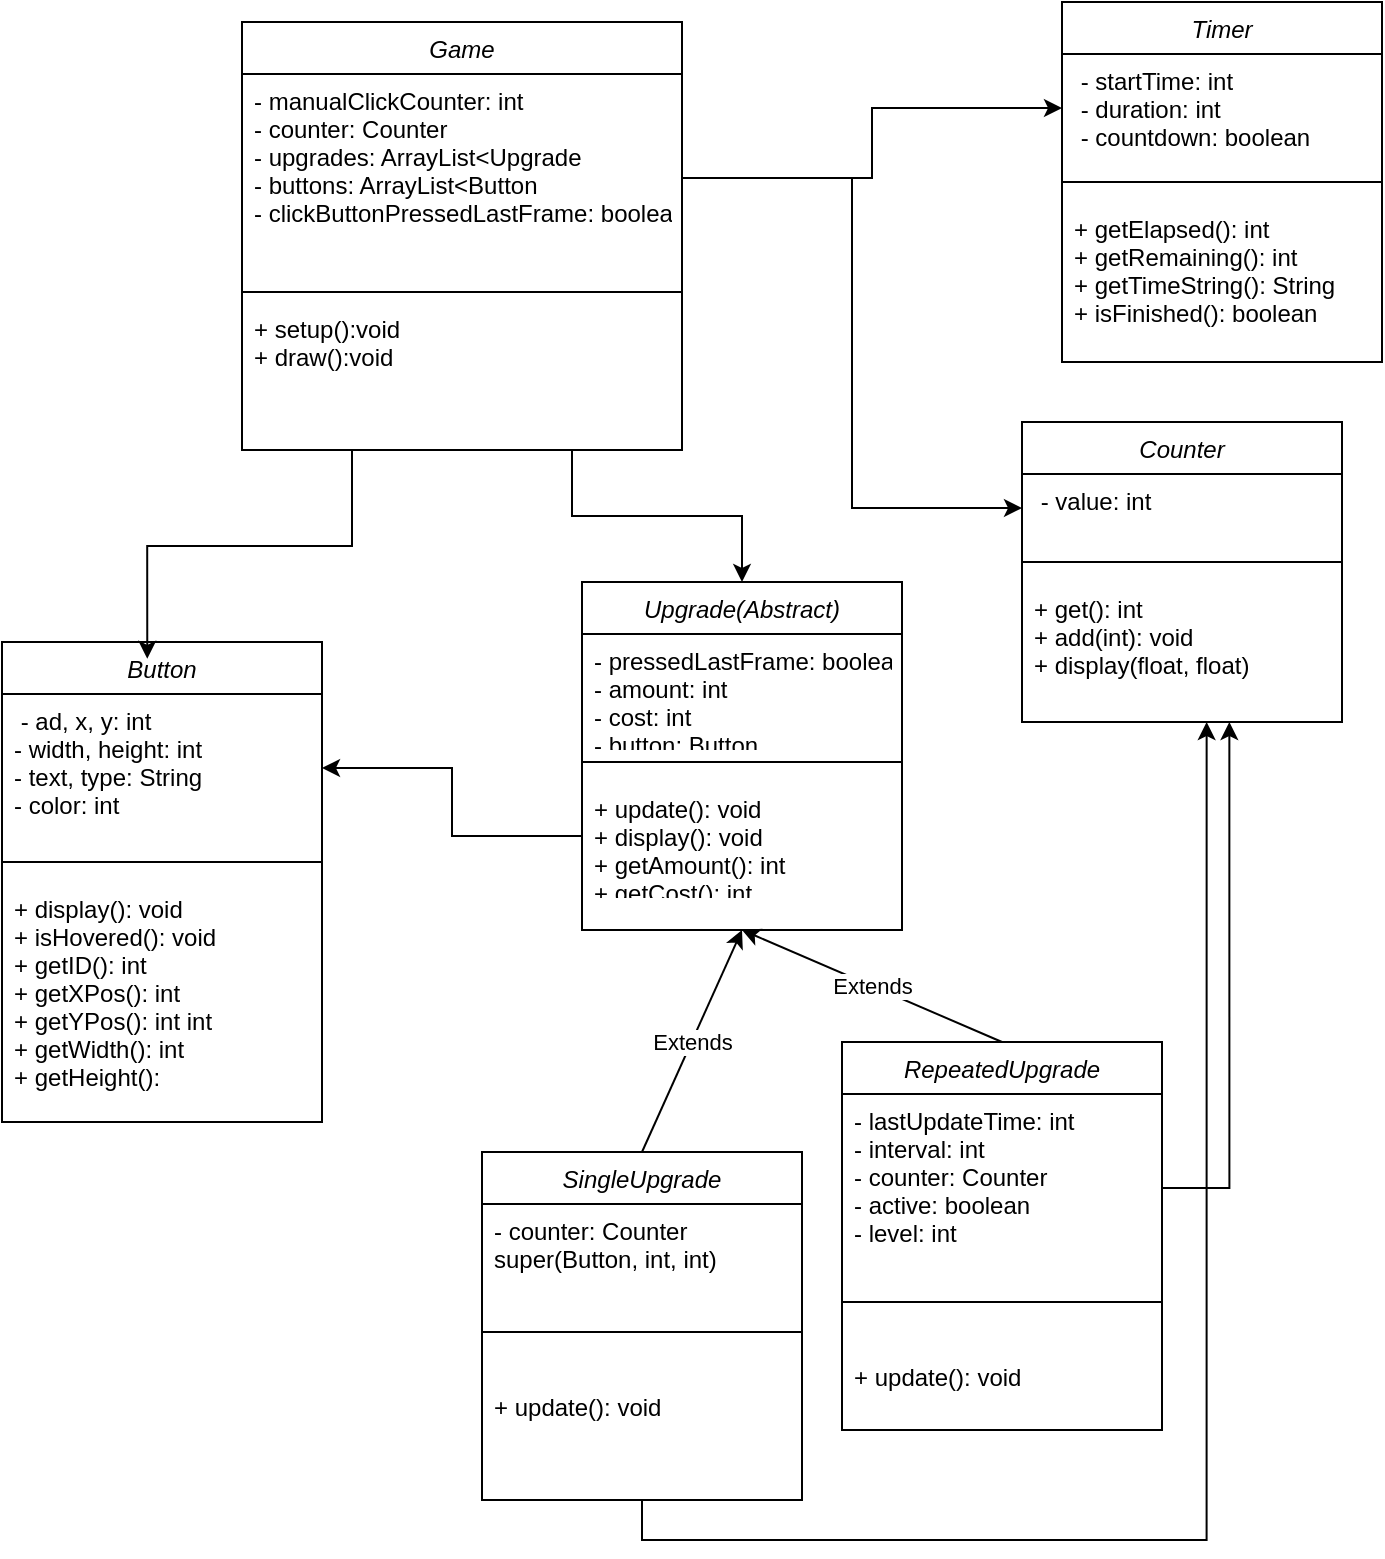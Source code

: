 <mxfile version="27.0.8">
  <diagram id="C5RBs43oDa-KdzZeNtuy" name="Page-1">
    <mxGraphModel dx="925" dy="651" grid="1" gridSize="10" guides="1" tooltips="1" connect="1" arrows="1" fold="1" page="1" pageScale="1" pageWidth="827" pageHeight="1169" math="0" shadow="0">
      <root>
        <mxCell id="WIyWlLk6GJQsqaUBKTNV-0" />
        <mxCell id="WIyWlLk6GJQsqaUBKTNV-1" parent="WIyWlLk6GJQsqaUBKTNV-0" />
        <mxCell id="1ojvOnOQwQCoce_6Dx5a-27" style="edgeStyle=orthogonalEdgeStyle;rounded=0;orthogonalLoop=1;jettySize=auto;html=1;exitX=0.75;exitY=1;exitDx=0;exitDy=0;entryX=0.5;entryY=0;entryDx=0;entryDy=0;" parent="WIyWlLk6GJQsqaUBKTNV-1" source="zkfFHV4jXpPFQw0GAbJ--0" target="1ojvOnOQwQCoce_6Dx5a-17" edge="1">
          <mxGeometry relative="1" as="geometry" />
        </mxCell>
        <mxCell id="zkfFHV4jXpPFQw0GAbJ--0" value="Game" style="swimlane;fontStyle=2;align=center;verticalAlign=top;childLayout=stackLayout;horizontal=1;startSize=26;horizontalStack=0;resizeParent=1;resizeLast=0;collapsible=1;marginBottom=0;rounded=0;shadow=0;strokeWidth=1;" parent="WIyWlLk6GJQsqaUBKTNV-1" vertex="1">
          <mxGeometry x="160" y="20" width="220" height="214" as="geometry">
            <mxRectangle x="230" y="140" width="160" height="26" as="alternateBounds" />
          </mxGeometry>
        </mxCell>
        <mxCell id="zkfFHV4jXpPFQw0GAbJ--1" value="- manualClickCounter: int&#xa;- counter: Counter&#xa;- upgrades: ArrayList&lt;Upgrade&#xa;- buttons: ArrayList&lt;Button&#xa;- clickButtonPressedLastFrame: boolean" style="text;align=left;verticalAlign=top;spacingLeft=4;spacingRight=4;overflow=hidden;rotatable=0;points=[[0,0.5],[1,0.5]];portConstraint=eastwest;" parent="zkfFHV4jXpPFQw0GAbJ--0" vertex="1">
          <mxGeometry y="26" width="220" height="104" as="geometry" />
        </mxCell>
        <mxCell id="zkfFHV4jXpPFQw0GAbJ--4" value="" style="line;html=1;strokeWidth=1;align=left;verticalAlign=middle;spacingTop=-1;spacingLeft=3;spacingRight=3;rotatable=0;labelPosition=right;points=[];portConstraint=eastwest;" parent="zkfFHV4jXpPFQw0GAbJ--0" vertex="1">
          <mxGeometry y="130" width="220" height="10" as="geometry" />
        </mxCell>
        <mxCell id="1ojvOnOQwQCoce_6Dx5a-0" value="+ setup():void&#xa;+ draw():void" style="text;align=left;verticalAlign=top;spacingLeft=4;spacingRight=4;overflow=hidden;rotatable=0;points=[[0,0.5],[1,0.5]];portConstraint=eastwest;" parent="zkfFHV4jXpPFQw0GAbJ--0" vertex="1">
          <mxGeometry y="140" width="220" height="74" as="geometry" />
        </mxCell>
        <mxCell id="1ojvOnOQwQCoce_6Dx5a-1" value="Counter" style="swimlane;fontStyle=2;align=center;verticalAlign=top;childLayout=stackLayout;horizontal=1;startSize=26;horizontalStack=0;resizeParent=1;resizeLast=0;collapsible=1;marginBottom=0;rounded=0;shadow=0;strokeWidth=1;" parent="WIyWlLk6GJQsqaUBKTNV-1" vertex="1">
          <mxGeometry x="550" y="220" width="160" height="150" as="geometry">
            <mxRectangle x="230" y="140" width="160" height="26" as="alternateBounds" />
          </mxGeometry>
        </mxCell>
        <mxCell id="1ojvOnOQwQCoce_6Dx5a-2" value=" - value: int" style="text;align=left;verticalAlign=top;spacingLeft=4;spacingRight=4;overflow=hidden;rotatable=0;points=[[0,0.5],[1,0.5]];portConstraint=eastwest;" parent="1ojvOnOQwQCoce_6Dx5a-1" vertex="1">
          <mxGeometry y="26" width="160" height="34" as="geometry" />
        </mxCell>
        <mxCell id="1ojvOnOQwQCoce_6Dx5a-3" value="" style="line;html=1;strokeWidth=1;align=left;verticalAlign=middle;spacingTop=-1;spacingLeft=3;spacingRight=3;rotatable=0;labelPosition=right;points=[];portConstraint=eastwest;" parent="1ojvOnOQwQCoce_6Dx5a-1" vertex="1">
          <mxGeometry y="60" width="160" height="20" as="geometry" />
        </mxCell>
        <mxCell id="1ojvOnOQwQCoce_6Dx5a-4" value="+ get(): int&#xa;+ add(int): void&#xa;+ display(float, float)" style="text;align=left;verticalAlign=top;spacingLeft=4;spacingRight=4;overflow=hidden;rotatable=0;points=[[0,0.5],[1,0.5]];portConstraint=eastwest;" parent="1ojvOnOQwQCoce_6Dx5a-1" vertex="1">
          <mxGeometry y="80" width="160" height="70" as="geometry" />
        </mxCell>
        <mxCell id="1ojvOnOQwQCoce_6Dx5a-13" value="Button&#xa;" style="swimlane;fontStyle=2;align=center;verticalAlign=top;childLayout=stackLayout;horizontal=1;startSize=26;horizontalStack=0;resizeParent=1;resizeLast=0;collapsible=1;marginBottom=0;rounded=0;shadow=0;strokeWidth=1;" parent="WIyWlLk6GJQsqaUBKTNV-1" vertex="1">
          <mxGeometry x="40" y="330" width="160" height="240" as="geometry">
            <mxRectangle x="230" y="140" width="160" height="26" as="alternateBounds" />
          </mxGeometry>
        </mxCell>
        <mxCell id="1ojvOnOQwQCoce_6Dx5a-14" value=" - ad, x, y: int&#xa;- width, height: int&#xa;- text, type: String&#xa;- color: int" style="text;align=left;verticalAlign=top;spacingLeft=4;spacingRight=4;overflow=hidden;rotatable=0;points=[[0,0.5],[1,0.5]];portConstraint=eastwest;" parent="1ojvOnOQwQCoce_6Dx5a-13" vertex="1">
          <mxGeometry y="26" width="160" height="74" as="geometry" />
        </mxCell>
        <mxCell id="1ojvOnOQwQCoce_6Dx5a-15" value="" style="line;html=1;strokeWidth=1;align=left;verticalAlign=middle;spacingTop=-1;spacingLeft=3;spacingRight=3;rotatable=0;labelPosition=right;points=[];portConstraint=eastwest;" parent="1ojvOnOQwQCoce_6Dx5a-13" vertex="1">
          <mxGeometry y="100" width="160" height="20" as="geometry" />
        </mxCell>
        <mxCell id="1ojvOnOQwQCoce_6Dx5a-16" value="+ display(): void&#xa;+ isHovered(): void&#xa;+ getID(): int&#xa;+ getXPos(): int&#xa;+ getYPos(): int int&#xa;+ getWidth(): int&#xa;+ getHeight():" style="text;align=left;verticalAlign=top;spacingLeft=4;spacingRight=4;overflow=hidden;rotatable=0;points=[[0,0.5],[1,0.5]];portConstraint=eastwest;" parent="1ojvOnOQwQCoce_6Dx5a-13" vertex="1">
          <mxGeometry y="120" width="160" height="120" as="geometry" />
        </mxCell>
        <mxCell id="1ojvOnOQwQCoce_6Dx5a-17" value="Upgrade(Abstract)" style="swimlane;fontStyle=2;align=center;verticalAlign=top;childLayout=stackLayout;horizontal=1;startSize=26;horizontalStack=0;resizeParent=1;resizeLast=0;collapsible=1;marginBottom=0;rounded=0;shadow=0;strokeWidth=1;" parent="WIyWlLk6GJQsqaUBKTNV-1" vertex="1">
          <mxGeometry x="330" y="300" width="160" height="174" as="geometry">
            <mxRectangle x="230" y="140" width="160" height="26" as="alternateBounds" />
          </mxGeometry>
        </mxCell>
        <mxCell id="1ojvOnOQwQCoce_6Dx5a-18" value="- pressedLastFrame: boolean&#xa;- amount: int&#xa;- cost: int&#xa;- button: Button" style="text;align=left;verticalAlign=top;spacingLeft=4;spacingRight=4;overflow=hidden;rotatable=0;points=[[0,0.5],[1,0.5]];portConstraint=eastwest;" parent="1ojvOnOQwQCoce_6Dx5a-17" vertex="1">
          <mxGeometry y="26" width="160" height="54" as="geometry" />
        </mxCell>
        <mxCell id="1ojvOnOQwQCoce_6Dx5a-19" value="" style="line;html=1;strokeWidth=1;align=left;verticalAlign=middle;spacingTop=-1;spacingLeft=3;spacingRight=3;rotatable=0;labelPosition=right;points=[];portConstraint=eastwest;" parent="1ojvOnOQwQCoce_6Dx5a-17" vertex="1">
          <mxGeometry y="80" width="160" height="20" as="geometry" />
        </mxCell>
        <mxCell id="1ojvOnOQwQCoce_6Dx5a-20" value="+ update(): void&#xa;+ display(): void&#xa;+ getAmount(): int&#xa;+ getCost(): int&#xa;" style="text;align=left;verticalAlign=top;spacingLeft=4;spacingRight=4;overflow=hidden;rotatable=0;points=[[0,0.5],[1,0.5]];portConstraint=eastwest;" parent="1ojvOnOQwQCoce_6Dx5a-17" vertex="1">
          <mxGeometry y="100" width="160" height="54" as="geometry" />
        </mxCell>
        <mxCell id="1ojvOnOQwQCoce_6Dx5a-26" style="edgeStyle=orthogonalEdgeStyle;rounded=0;orthogonalLoop=1;jettySize=auto;html=1;exitX=0.25;exitY=1;exitDx=0;exitDy=0;entryX=0.454;entryY=0.035;entryDx=0;entryDy=0;entryPerimeter=0;" parent="WIyWlLk6GJQsqaUBKTNV-1" source="zkfFHV4jXpPFQw0GAbJ--0" target="1ojvOnOQwQCoce_6Dx5a-13" edge="1">
          <mxGeometry relative="1" as="geometry" />
        </mxCell>
        <mxCell id="1ojvOnOQwQCoce_6Dx5a-28" style="edgeStyle=orthogonalEdgeStyle;rounded=0;orthogonalLoop=1;jettySize=auto;html=1;exitX=0;exitY=0.5;exitDx=0;exitDy=0;entryX=1;entryY=0.5;entryDx=0;entryDy=0;" parent="WIyWlLk6GJQsqaUBKTNV-1" source="1ojvOnOQwQCoce_6Dx5a-20" target="1ojvOnOQwQCoce_6Dx5a-14" edge="1">
          <mxGeometry relative="1" as="geometry" />
        </mxCell>
        <mxCell id="1ojvOnOQwQCoce_6Dx5a-30" style="edgeStyle=orthogonalEdgeStyle;rounded=0;orthogonalLoop=1;jettySize=auto;html=1;exitX=1;exitY=0.5;exitDx=0;exitDy=0;entryX=0;entryY=0.5;entryDx=0;entryDy=0;" parent="WIyWlLk6GJQsqaUBKTNV-1" source="zkfFHV4jXpPFQw0GAbJ--1" target="1ojvOnOQwQCoce_6Dx5a-2" edge="1">
          <mxGeometry relative="1" as="geometry" />
        </mxCell>
        <mxCell id="kQ0LkzOJzAPwvQn9bg6I-0" value="SingleUpgrade" style="swimlane;fontStyle=2;align=center;verticalAlign=top;childLayout=stackLayout;horizontal=1;startSize=26;horizontalStack=0;resizeParent=1;resizeLast=0;collapsible=1;marginBottom=0;rounded=0;shadow=0;strokeWidth=1;" parent="WIyWlLk6GJQsqaUBKTNV-1" vertex="1">
          <mxGeometry x="280" y="585" width="160" height="174" as="geometry">
            <mxRectangle x="230" y="140" width="160" height="26" as="alternateBounds" />
          </mxGeometry>
        </mxCell>
        <mxCell id="kQ0LkzOJzAPwvQn9bg6I-1" value="- counter: Counter&#xa;super(Button, int, int)" style="text;align=left;verticalAlign=top;spacingLeft=4;spacingRight=4;overflow=hidden;rotatable=0;points=[[0,0.5],[1,0.5]];portConstraint=eastwest;" parent="kQ0LkzOJzAPwvQn9bg6I-0" vertex="1">
          <mxGeometry y="26" width="160" height="54" as="geometry" />
        </mxCell>
        <mxCell id="kQ0LkzOJzAPwvQn9bg6I-2" value="" style="line;html=1;strokeWidth=1;align=left;verticalAlign=middle;spacingTop=-1;spacingLeft=3;spacingRight=3;rotatable=0;labelPosition=right;points=[];portConstraint=eastwest;" parent="kQ0LkzOJzAPwvQn9bg6I-0" vertex="1">
          <mxGeometry y="80" width="160" height="20" as="geometry" />
        </mxCell>
        <mxCell id="kQ0LkzOJzAPwvQn9bg6I-3" value="&#xa;+ update(): void&#xa;" style="text;align=left;verticalAlign=top;spacingLeft=4;spacingRight=4;overflow=hidden;rotatable=0;points=[[0,0.5],[1,0.5]];portConstraint=eastwest;" parent="kQ0LkzOJzAPwvQn9bg6I-0" vertex="1">
          <mxGeometry y="100" width="160" height="54" as="geometry" />
        </mxCell>
        <mxCell id="kQ0LkzOJzAPwvQn9bg6I-4" value="RepeatedUpgrade" style="swimlane;fontStyle=2;align=center;verticalAlign=top;childLayout=stackLayout;horizontal=1;startSize=26;horizontalStack=0;resizeParent=1;resizeLast=0;collapsible=1;marginBottom=0;rounded=0;shadow=0;strokeWidth=1;" parent="WIyWlLk6GJQsqaUBKTNV-1" vertex="1">
          <mxGeometry x="460" y="530" width="160" height="194" as="geometry">
            <mxRectangle x="230" y="140" width="160" height="26" as="alternateBounds" />
          </mxGeometry>
        </mxCell>
        <mxCell id="kQ0LkzOJzAPwvQn9bg6I-5" value="- lastUpdateTime: int&#xa;- interval: int&#xa;- counter: Counter&#xa;- active: boolean&#xa;- level: int&#xa;&#xa;&#xa;" style="text;align=left;verticalAlign=top;spacingLeft=4;spacingRight=4;overflow=hidden;rotatable=0;points=[[0,0.5],[1,0.5]];portConstraint=eastwest;" parent="kQ0LkzOJzAPwvQn9bg6I-4" vertex="1">
          <mxGeometry y="26" width="160" height="94" as="geometry" />
        </mxCell>
        <mxCell id="kQ0LkzOJzAPwvQn9bg6I-6" value="" style="line;html=1;strokeWidth=1;align=left;verticalAlign=middle;spacingTop=-1;spacingLeft=3;spacingRight=3;rotatable=0;labelPosition=right;points=[];portConstraint=eastwest;" parent="kQ0LkzOJzAPwvQn9bg6I-4" vertex="1">
          <mxGeometry y="120" width="160" height="20" as="geometry" />
        </mxCell>
        <mxCell id="kQ0LkzOJzAPwvQn9bg6I-7" value="&#xa;+ update(): void" style="text;align=left;verticalAlign=top;spacingLeft=4;spacingRight=4;overflow=hidden;rotatable=0;points=[[0,0.5],[1,0.5]];portConstraint=eastwest;" parent="kQ0LkzOJzAPwvQn9bg6I-4" vertex="1">
          <mxGeometry y="140" width="160" height="54" as="geometry" />
        </mxCell>
        <mxCell id="kQ0LkzOJzAPwvQn9bg6I-24" value="" style="endArrow=classic;html=1;rounded=0;exitX=0.5;exitY=0;exitDx=0;exitDy=0;entryX=0.5;entryY=1;entryDx=0;entryDy=0;" parent="WIyWlLk6GJQsqaUBKTNV-1" source="kQ0LkzOJzAPwvQn9bg6I-0" target="1ojvOnOQwQCoce_6Dx5a-17" edge="1">
          <mxGeometry relative="1" as="geometry">
            <mxPoint x="420" y="400" as="sourcePoint" />
            <mxPoint x="520" y="400" as="targetPoint" />
          </mxGeometry>
        </mxCell>
        <mxCell id="kQ0LkzOJzAPwvQn9bg6I-25" value="Extends" style="edgeLabel;resizable=0;html=1;;align=center;verticalAlign=middle;" parent="kQ0LkzOJzAPwvQn9bg6I-24" connectable="0" vertex="1">
          <mxGeometry relative="1" as="geometry" />
        </mxCell>
        <mxCell id="kQ0LkzOJzAPwvQn9bg6I-27" value="" style="endArrow=classic;html=1;rounded=0;exitX=0.5;exitY=0;exitDx=0;exitDy=0;entryX=0.5;entryY=1;entryDx=0;entryDy=0;" parent="WIyWlLk6GJQsqaUBKTNV-1" source="kQ0LkzOJzAPwvQn9bg6I-4" target="1ojvOnOQwQCoce_6Dx5a-17" edge="1">
          <mxGeometry relative="1" as="geometry">
            <mxPoint x="420" y="400" as="sourcePoint" />
            <mxPoint x="520" y="400" as="targetPoint" />
          </mxGeometry>
        </mxCell>
        <mxCell id="kQ0LkzOJzAPwvQn9bg6I-28" value="Extends" style="edgeLabel;resizable=0;html=1;;align=center;verticalAlign=middle;" parent="kQ0LkzOJzAPwvQn9bg6I-27" connectable="0" vertex="1">
          <mxGeometry relative="1" as="geometry" />
        </mxCell>
        <mxCell id="kQ0LkzOJzAPwvQn9bg6I-29" style="edgeStyle=orthogonalEdgeStyle;rounded=0;orthogonalLoop=1;jettySize=auto;html=1;exitX=0.5;exitY=1;exitDx=0;exitDy=0;entryX=0.577;entryY=1;entryDx=0;entryDy=0;entryPerimeter=0;" parent="WIyWlLk6GJQsqaUBKTNV-1" source="kQ0LkzOJzAPwvQn9bg6I-0" target="1ojvOnOQwQCoce_6Dx5a-4" edge="1">
          <mxGeometry relative="1" as="geometry" />
        </mxCell>
        <mxCell id="kQ0LkzOJzAPwvQn9bg6I-30" style="edgeStyle=orthogonalEdgeStyle;rounded=0;orthogonalLoop=1;jettySize=auto;html=1;exitX=1;exitY=0.5;exitDx=0;exitDy=0;entryX=0.648;entryY=1;entryDx=0;entryDy=0;entryPerimeter=0;" parent="WIyWlLk6GJQsqaUBKTNV-1" source="kQ0LkzOJzAPwvQn9bg6I-5" target="1ojvOnOQwQCoce_6Dx5a-4" edge="1">
          <mxGeometry relative="1" as="geometry" />
        </mxCell>
        <mxCell id="szhz84sE0Hv-ho-ZJJQv-0" value="Timer" style="swimlane;fontStyle=2;align=center;verticalAlign=top;childLayout=stackLayout;horizontal=1;startSize=26;horizontalStack=0;resizeParent=1;resizeLast=0;collapsible=1;marginBottom=0;rounded=0;shadow=0;strokeWidth=1;" vertex="1" parent="WIyWlLk6GJQsqaUBKTNV-1">
          <mxGeometry x="570" y="10" width="160" height="180" as="geometry">
            <mxRectangle x="230" y="140" width="160" height="26" as="alternateBounds" />
          </mxGeometry>
        </mxCell>
        <mxCell id="szhz84sE0Hv-ho-ZJJQv-1" value=" - startTime: int&#xa; - duration: int&#xa; - countdown: boolean" style="text;align=left;verticalAlign=top;spacingLeft=4;spacingRight=4;overflow=hidden;rotatable=0;points=[[0,0.5],[1,0.5]];portConstraint=eastwest;" vertex="1" parent="szhz84sE0Hv-ho-ZJJQv-0">
          <mxGeometry y="26" width="160" height="54" as="geometry" />
        </mxCell>
        <mxCell id="szhz84sE0Hv-ho-ZJJQv-2" value="" style="line;html=1;strokeWidth=1;align=left;verticalAlign=middle;spacingTop=-1;spacingLeft=3;spacingRight=3;rotatable=0;labelPosition=right;points=[];portConstraint=eastwest;" vertex="1" parent="szhz84sE0Hv-ho-ZJJQv-0">
          <mxGeometry y="80" width="160" height="20" as="geometry" />
        </mxCell>
        <mxCell id="szhz84sE0Hv-ho-ZJJQv-3" value="+ getElapsed(): int&#xa;+ getRemaining(): int&#xa;+ getTimeString(): String&#xa;+ isFinished(): boolean" style="text;align=left;verticalAlign=top;spacingLeft=4;spacingRight=4;overflow=hidden;rotatable=0;points=[[0,0.5],[1,0.5]];portConstraint=eastwest;" vertex="1" parent="szhz84sE0Hv-ho-ZJJQv-0">
          <mxGeometry y="100" width="160" height="70" as="geometry" />
        </mxCell>
        <mxCell id="szhz84sE0Hv-ho-ZJJQv-4" style="edgeStyle=orthogonalEdgeStyle;rounded=0;orthogonalLoop=1;jettySize=auto;html=1;exitX=1;exitY=0.5;exitDx=0;exitDy=0;entryX=0;entryY=0.5;entryDx=0;entryDy=0;" edge="1" parent="WIyWlLk6GJQsqaUBKTNV-1" source="zkfFHV4jXpPFQw0GAbJ--1" target="szhz84sE0Hv-ho-ZJJQv-1">
          <mxGeometry relative="1" as="geometry" />
        </mxCell>
      </root>
    </mxGraphModel>
  </diagram>
</mxfile>
